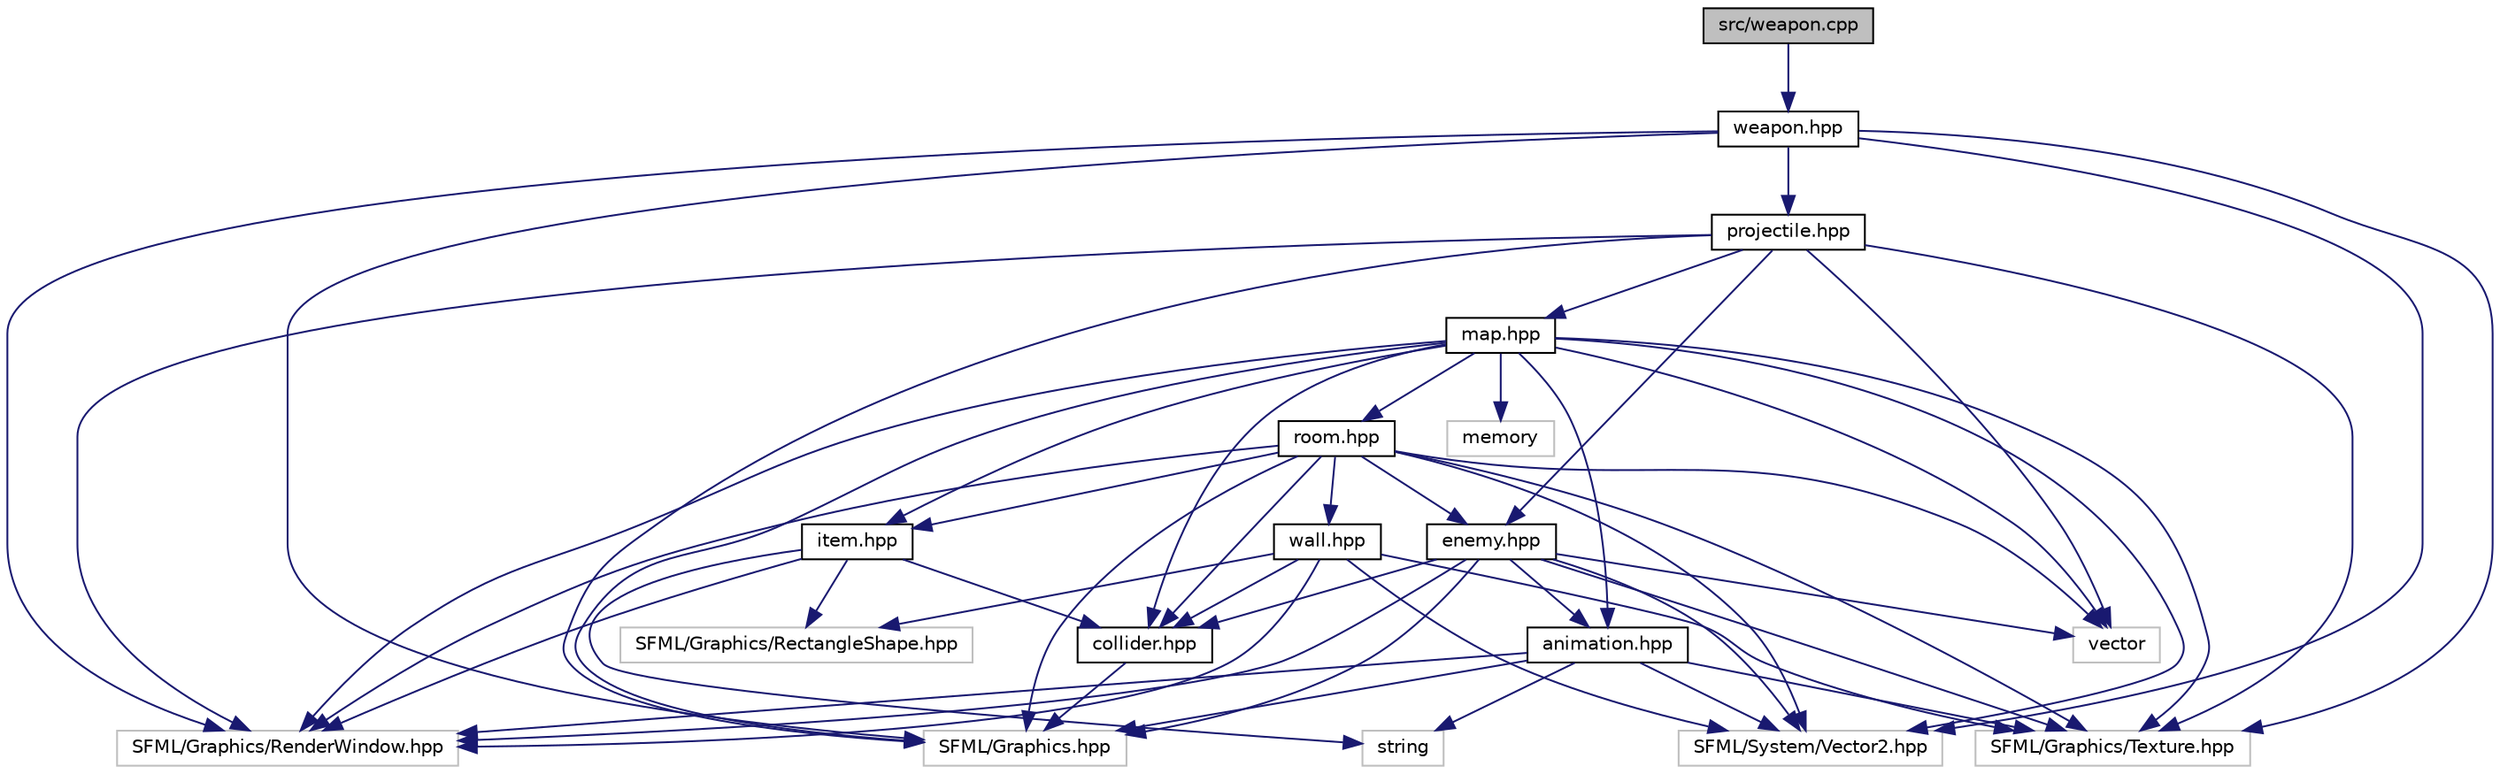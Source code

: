 digraph "src/weapon.cpp"
{
 // LATEX_PDF_SIZE
  edge [fontname="Helvetica",fontsize="10",labelfontname="Helvetica",labelfontsize="10"];
  node [fontname="Helvetica",fontsize="10",shape=record];
  Node1 [label="src/weapon.cpp",height=0.2,width=0.4,color="black", fillcolor="grey75", style="filled", fontcolor="black",tooltip=" "];
  Node1 -> Node2 [color="midnightblue",fontsize="10",style="solid",fontname="Helvetica"];
  Node2 [label="weapon.hpp",height=0.2,width=0.4,color="black", fillcolor="white", style="filled",URL="$weapon_8hpp.html",tooltip=" "];
  Node2 -> Node3 [color="midnightblue",fontsize="10",style="solid",fontname="Helvetica"];
  Node3 [label="SFML/Graphics.hpp",height=0.2,width=0.4,color="grey75", fillcolor="white", style="filled",tooltip=" "];
  Node2 -> Node4 [color="midnightblue",fontsize="10",style="solid",fontname="Helvetica"];
  Node4 [label="SFML/Graphics/RenderWindow.hpp",height=0.2,width=0.4,color="grey75", fillcolor="white", style="filled",tooltip=" "];
  Node2 -> Node5 [color="midnightblue",fontsize="10",style="solid",fontname="Helvetica"];
  Node5 [label="SFML/Graphics/Texture.hpp",height=0.2,width=0.4,color="grey75", fillcolor="white", style="filled",tooltip=" "];
  Node2 -> Node6 [color="midnightblue",fontsize="10",style="solid",fontname="Helvetica"];
  Node6 [label="SFML/System/Vector2.hpp",height=0.2,width=0.4,color="grey75", fillcolor="white", style="filled",tooltip=" "];
  Node2 -> Node7 [color="midnightblue",fontsize="10",style="solid",fontname="Helvetica"];
  Node7 [label="projectile.hpp",height=0.2,width=0.4,color="black", fillcolor="white", style="filled",URL="$projectile_8hpp.html",tooltip=" "];
  Node7 -> Node3 [color="midnightblue",fontsize="10",style="solid",fontname="Helvetica"];
  Node7 -> Node4 [color="midnightblue",fontsize="10",style="solid",fontname="Helvetica"];
  Node7 -> Node5 [color="midnightblue",fontsize="10",style="solid",fontname="Helvetica"];
  Node7 -> Node8 [color="midnightblue",fontsize="10",style="solid",fontname="Helvetica"];
  Node8 [label="vector",height=0.2,width=0.4,color="grey75", fillcolor="white", style="filled",tooltip=" "];
  Node7 -> Node9 [color="midnightblue",fontsize="10",style="solid",fontname="Helvetica"];
  Node9 [label="map.hpp",height=0.2,width=0.4,color="black", fillcolor="white", style="filled",URL="$map_8hpp.html",tooltip=" "];
  Node9 -> Node3 [color="midnightblue",fontsize="10",style="solid",fontname="Helvetica"];
  Node9 -> Node4 [color="midnightblue",fontsize="10",style="solid",fontname="Helvetica"];
  Node9 -> Node5 [color="midnightblue",fontsize="10",style="solid",fontname="Helvetica"];
  Node9 -> Node6 [color="midnightblue",fontsize="10",style="solid",fontname="Helvetica"];
  Node9 -> Node10 [color="midnightblue",fontsize="10",style="solid",fontname="Helvetica"];
  Node10 [label="memory",height=0.2,width=0.4,color="grey75", fillcolor="white", style="filled",tooltip=" "];
  Node9 -> Node8 [color="midnightblue",fontsize="10",style="solid",fontname="Helvetica"];
  Node9 -> Node11 [color="midnightblue",fontsize="10",style="solid",fontname="Helvetica"];
  Node11 [label="animation.hpp",height=0.2,width=0.4,color="black", fillcolor="white", style="filled",URL="$animation_8hpp.html",tooltip=" "];
  Node11 -> Node3 [color="midnightblue",fontsize="10",style="solid",fontname="Helvetica"];
  Node11 -> Node4 [color="midnightblue",fontsize="10",style="solid",fontname="Helvetica"];
  Node11 -> Node5 [color="midnightblue",fontsize="10",style="solid",fontname="Helvetica"];
  Node11 -> Node6 [color="midnightblue",fontsize="10",style="solid",fontname="Helvetica"];
  Node11 -> Node12 [color="midnightblue",fontsize="10",style="solid",fontname="Helvetica"];
  Node12 [label="string",height=0.2,width=0.4,color="grey75", fillcolor="white", style="filled",tooltip=" "];
  Node9 -> Node13 [color="midnightblue",fontsize="10",style="solid",fontname="Helvetica"];
  Node13 [label="collider.hpp",height=0.2,width=0.4,color="black", fillcolor="white", style="filled",URL="$collider_8hpp.html",tooltip=" "];
  Node13 -> Node3 [color="midnightblue",fontsize="10",style="solid",fontname="Helvetica"];
  Node9 -> Node14 [color="midnightblue",fontsize="10",style="solid",fontname="Helvetica"];
  Node14 [label="item.hpp",height=0.2,width=0.4,color="black", fillcolor="white", style="filled",URL="$item_8hpp.html",tooltip=" "];
  Node14 -> Node15 [color="midnightblue",fontsize="10",style="solid",fontname="Helvetica"];
  Node15 [label="SFML/Graphics/RectangleShape.hpp",height=0.2,width=0.4,color="grey75", fillcolor="white", style="filled",tooltip=" "];
  Node14 -> Node4 [color="midnightblue",fontsize="10",style="solid",fontname="Helvetica"];
  Node14 -> Node12 [color="midnightblue",fontsize="10",style="solid",fontname="Helvetica"];
  Node14 -> Node13 [color="midnightblue",fontsize="10",style="solid",fontname="Helvetica"];
  Node9 -> Node16 [color="midnightblue",fontsize="10",style="solid",fontname="Helvetica"];
  Node16 [label="room.hpp",height=0.2,width=0.4,color="black", fillcolor="white", style="filled",URL="$room_8hpp.html",tooltip=" "];
  Node16 -> Node3 [color="midnightblue",fontsize="10",style="solid",fontname="Helvetica"];
  Node16 -> Node4 [color="midnightblue",fontsize="10",style="solid",fontname="Helvetica"];
  Node16 -> Node5 [color="midnightblue",fontsize="10",style="solid",fontname="Helvetica"];
  Node16 -> Node6 [color="midnightblue",fontsize="10",style="solid",fontname="Helvetica"];
  Node16 -> Node8 [color="midnightblue",fontsize="10",style="solid",fontname="Helvetica"];
  Node16 -> Node13 [color="midnightblue",fontsize="10",style="solid",fontname="Helvetica"];
  Node16 -> Node17 [color="midnightblue",fontsize="10",style="solid",fontname="Helvetica"];
  Node17 [label="enemy.hpp",height=0.2,width=0.4,color="black", fillcolor="white", style="filled",URL="$enemy_8hpp.html",tooltip=" "];
  Node17 -> Node3 [color="midnightblue",fontsize="10",style="solid",fontname="Helvetica"];
  Node17 -> Node4 [color="midnightblue",fontsize="10",style="solid",fontname="Helvetica"];
  Node17 -> Node5 [color="midnightblue",fontsize="10",style="solid",fontname="Helvetica"];
  Node17 -> Node6 [color="midnightblue",fontsize="10",style="solid",fontname="Helvetica"];
  Node17 -> Node8 [color="midnightblue",fontsize="10",style="solid",fontname="Helvetica"];
  Node17 -> Node11 [color="midnightblue",fontsize="10",style="solid",fontname="Helvetica"];
  Node17 -> Node13 [color="midnightblue",fontsize="10",style="solid",fontname="Helvetica"];
  Node16 -> Node14 [color="midnightblue",fontsize="10",style="solid",fontname="Helvetica"];
  Node16 -> Node18 [color="midnightblue",fontsize="10",style="solid",fontname="Helvetica"];
  Node18 [label="wall.hpp",height=0.2,width=0.4,color="black", fillcolor="white", style="filled",URL="$wall_8hpp.html",tooltip=" "];
  Node18 -> Node15 [color="midnightblue",fontsize="10",style="solid",fontname="Helvetica"];
  Node18 -> Node4 [color="midnightblue",fontsize="10",style="solid",fontname="Helvetica"];
  Node18 -> Node5 [color="midnightblue",fontsize="10",style="solid",fontname="Helvetica"];
  Node18 -> Node6 [color="midnightblue",fontsize="10",style="solid",fontname="Helvetica"];
  Node18 -> Node13 [color="midnightblue",fontsize="10",style="solid",fontname="Helvetica"];
  Node7 -> Node17 [color="midnightblue",fontsize="10",style="solid",fontname="Helvetica"];
}

